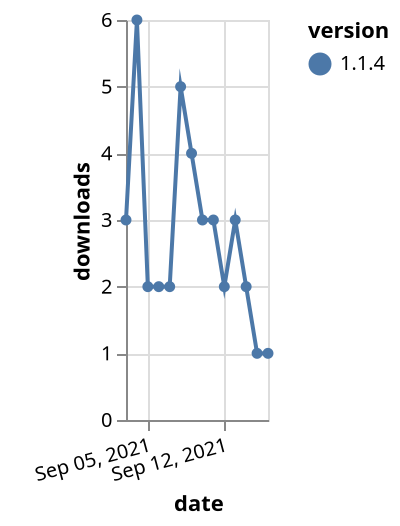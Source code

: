 {"$schema": "https://vega.github.io/schema/vega-lite/v5.json", "description": "A simple bar chart with embedded data.", "data": {"values": [{"date": "2021-09-03", "total": 4053, "delta": 3, "version": "1.1.4"}, {"date": "2021-09-04", "total": 4059, "delta": 6, "version": "1.1.4"}, {"date": "2021-09-05", "total": 4061, "delta": 2, "version": "1.1.4"}, {"date": "2021-09-06", "total": 4063, "delta": 2, "version": "1.1.4"}, {"date": "2021-09-07", "total": 4065, "delta": 2, "version": "1.1.4"}, {"date": "2021-09-08", "total": 4070, "delta": 5, "version": "1.1.4"}, {"date": "2021-09-09", "total": 4074, "delta": 4, "version": "1.1.4"}, {"date": "2021-09-10", "total": 4077, "delta": 3, "version": "1.1.4"}, {"date": "2021-09-11", "total": 4080, "delta": 3, "version": "1.1.4"}, {"date": "2021-09-12", "total": 4082, "delta": 2, "version": "1.1.4"}, {"date": "2021-09-13", "total": 4085, "delta": 3, "version": "1.1.4"}, {"date": "2021-09-14", "total": 4087, "delta": 2, "version": "1.1.4"}, {"date": "2021-09-15", "total": 4088, "delta": 1, "version": "1.1.4"}, {"date": "2021-09-16", "total": 4089, "delta": 1, "version": "1.1.4"}]}, "width": "container", "mark": {"type": "line", "point": {"filled": true}}, "encoding": {"x": {"field": "date", "type": "temporal", "timeUnit": "yearmonthdate", "title": "date", "axis": {"labelAngle": -15}}, "y": {"field": "delta", "type": "quantitative", "title": "downloads"}, "color": {"field": "version", "type": "nominal"}, "tooltip": {"field": "delta"}}}
